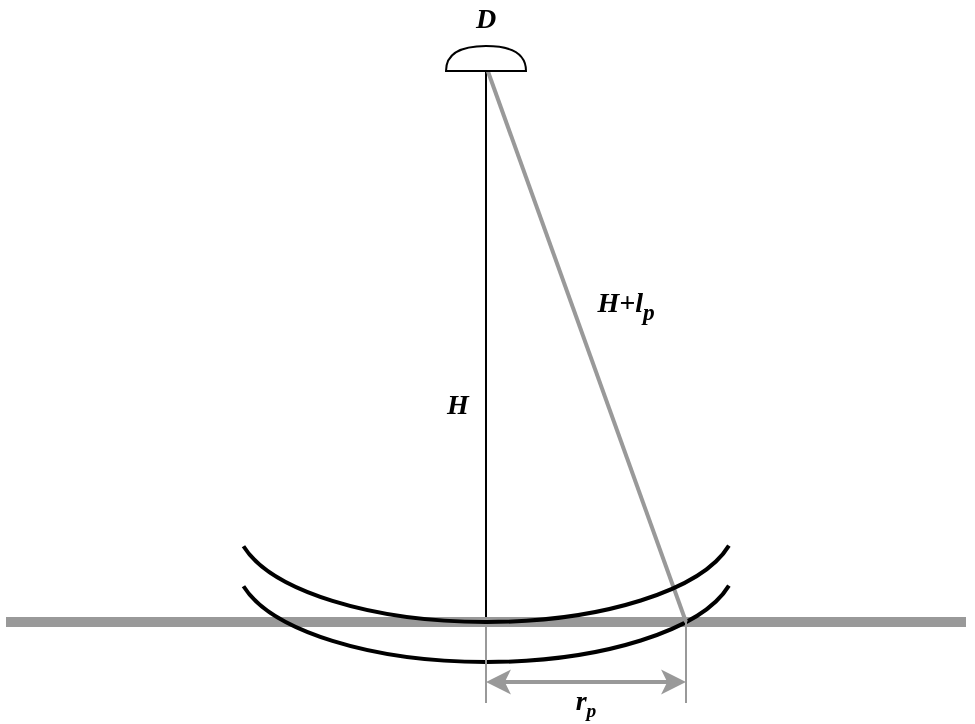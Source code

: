<mxfile version="14.9.4" type="github">
  <diagram id="9UIVQbvjOMZu890zh175" name="Page-1">
    <mxGraphModel dx="785" dy="535" grid="1" gridSize="10" guides="1" tooltips="1" connect="1" arrows="1" fold="1" page="1" pageScale="1" pageWidth="827" pageHeight="1169" math="0" shadow="0">
      <root>
        <mxCell id="0" />
        <mxCell id="1" parent="0" />
        <mxCell id="P7dAJQ1PEXy15EzT29da-2" value="" style="endArrow=none;html=1;strokeWidth=1;entryX=0;entryY=0.5;entryDx=0;entryDy=0;entryPerimeter=0;exitX=0;exitY=0;exitDx=0;exitDy=0;" edge="1" parent="1" source="P7dAJQ1PEXy15EzT29da-11" target="P7dAJQ1PEXy15EzT29da-1">
          <mxGeometry width="50" height="50" relative="1" as="geometry">
            <mxPoint x="400" y="400" as="sourcePoint" />
            <mxPoint x="440" y="130" as="targetPoint" />
          </mxGeometry>
        </mxCell>
        <mxCell id="P7dAJQ1PEXy15EzT29da-3" value="" style="endArrow=none;html=1;strokeWidth=5;strokeColor=#999999;" edge="1" parent="1">
          <mxGeometry width="50" height="50" relative="1" as="geometry">
            <mxPoint x="160" y="348" as="sourcePoint" />
            <mxPoint x="640" y="348" as="targetPoint" />
          </mxGeometry>
        </mxCell>
        <mxCell id="P7dAJQ1PEXy15EzT29da-4" value="" style="verticalLabelPosition=bottom;verticalAlign=top;html=1;shape=mxgraph.basic.arc;startAngle=0.288;endAngle=0.711;strokeWidth=2;" vertex="1" parent="1">
          <mxGeometry x="275" y="268" width="250" height="100" as="geometry" />
        </mxCell>
        <mxCell id="P7dAJQ1PEXy15EzT29da-9" value="" style="endArrow=none;html=1;strokeColor=#999999;strokeWidth=2;exitX=1;exitY=0;exitDx=0;exitDy=0;" edge="1" parent="1" source="P7dAJQ1PEXy15EzT29da-11">
          <mxGeometry width="50" height="50" relative="1" as="geometry">
            <mxPoint x="500" y="400" as="sourcePoint" />
            <mxPoint x="400" y="70" as="targetPoint" />
          </mxGeometry>
        </mxCell>
        <mxCell id="P7dAJQ1PEXy15EzT29da-1" value="" style="shape=or;whiteSpace=wrap;html=1;strokeWidth=1;rotation=-90;" vertex="1" parent="1">
          <mxGeometry x="393.75" y="46.25" width="12.5" height="40" as="geometry" />
        </mxCell>
        <mxCell id="P7dAJQ1PEXy15EzT29da-10" value="D" style="text;html=1;strokeColor=none;fillColor=none;align=center;verticalAlign=middle;whiteSpace=wrap;rounded=0;fontFamily=Times New Roman;fontStyle=3;fontSize=14;" vertex="1" parent="1">
          <mxGeometry x="380" y="37" width="40" height="20" as="geometry" />
        </mxCell>
        <mxCell id="P7dAJQ1PEXy15EzT29da-11" value="" style="shape=partialRectangle;whiteSpace=wrap;html=1;top=0;bottom=0;fillColor=none;fontFamily=Times New Roman;fontSize=14;strokeWidth=1;fontColor=#B3B3B3;strokeColor=#999999;" vertex="1" parent="1">
          <mxGeometry x="400" y="348" width="100" height="40" as="geometry" />
        </mxCell>
        <mxCell id="P7dAJQ1PEXy15EzT29da-12" value="" style="endArrow=classic;startArrow=classic;html=1;fontFamily=Times New Roman;fontSize=14;fontColor=#B3B3B3;strokeColor=#999999;strokeWidth=2;entryX=1;entryY=0.75;entryDx=0;entryDy=0;exitX=0;exitY=0.75;exitDx=0;exitDy=0;" edge="1" parent="1" source="P7dAJQ1PEXy15EzT29da-11" target="P7dAJQ1PEXy15EzT29da-11">
          <mxGeometry width="50" height="50" relative="1" as="geometry">
            <mxPoint x="360" y="468" as="sourcePoint" />
            <mxPoint x="410" y="418" as="targetPoint" />
          </mxGeometry>
        </mxCell>
        <mxCell id="P7dAJQ1PEXy15EzT29da-13" value="r&lt;span style=&quot;font-size: 11.667px&quot;&gt;&lt;sub&gt;p&lt;/sub&gt;&lt;/span&gt;" style="text;html=1;strokeColor=none;fillColor=none;align=center;verticalAlign=middle;whiteSpace=wrap;rounded=0;fontFamily=Times New Roman;fontStyle=3;fontSize=14;" vertex="1" parent="1">
          <mxGeometry x="430" y="378" width="40" height="20" as="geometry" />
        </mxCell>
        <mxCell id="P7dAJQ1PEXy15EzT29da-14" value="H" style="text;html=1;strokeColor=none;fillColor=none;align=center;verticalAlign=middle;whiteSpace=wrap;rounded=0;fontFamily=Times New Roman;fontStyle=3;fontSize=14;" vertex="1" parent="1">
          <mxGeometry x="366.25" y="230" width="40" height="20" as="geometry" />
        </mxCell>
        <mxCell id="P7dAJQ1PEXy15EzT29da-15" value="H+l&lt;sub&gt;p&lt;/sub&gt;" style="text;html=1;strokeColor=none;fillColor=none;align=center;verticalAlign=middle;whiteSpace=wrap;rounded=0;fontFamily=Times New Roman;fontStyle=3;fontSize=14;" vertex="1" parent="1">
          <mxGeometry x="450" y="180" width="40" height="20" as="geometry" />
        </mxCell>
        <mxCell id="P7dAJQ1PEXy15EzT29da-16" value="" style="verticalLabelPosition=bottom;verticalAlign=top;html=1;shape=mxgraph.basic.arc;startAngle=0.288;endAngle=0.711;strokeWidth=2;" vertex="1" parent="1">
          <mxGeometry x="275" y="248" width="250" height="100" as="geometry" />
        </mxCell>
      </root>
    </mxGraphModel>
  </diagram>
</mxfile>
